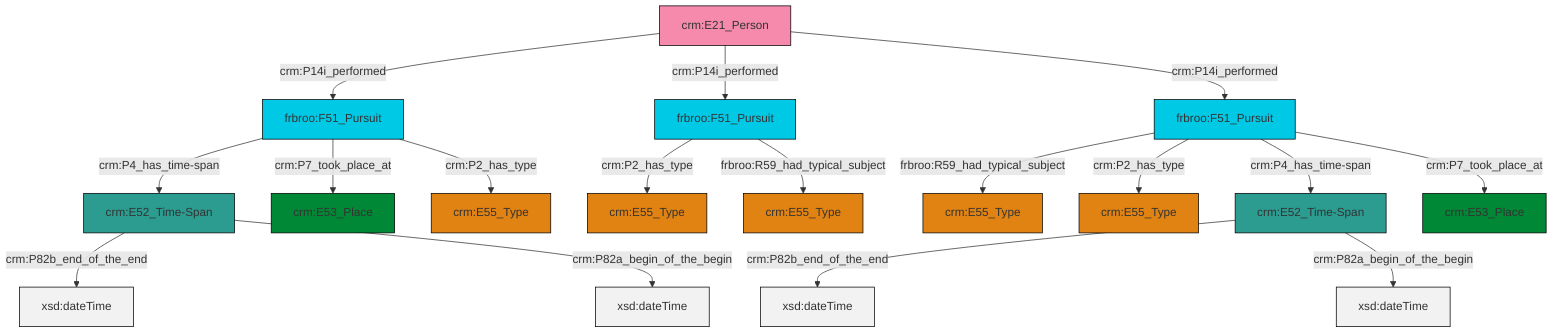 graph TD
classDef Literal fill:#f2f2f2,stroke:#000000;
classDef CRM_Entity fill:#FFFFFF,stroke:#000000;
classDef Temporal_Entity fill:#00C9E6, stroke:#000000;
classDef Type fill:#E18312, stroke:#000000;
classDef Time-Span fill:#2C9C91, stroke:#000000;
classDef Appellation fill:#FFEB7F, stroke:#000000;
classDef Place fill:#008836, stroke:#000000;
classDef Persistent_Item fill:#B266B2, stroke:#000000;
classDef Conceptual_Object fill:#FFD700, stroke:#000000;
classDef Physical_Thing fill:#D2B48C, stroke:#000000;
classDef Actor fill:#f58aad, stroke:#000000;
classDef PC_Classes fill:#4ce600, stroke:#000000;
classDef Multi fill:#cccccc,stroke:#000000;

6["frbroo:F51_Pursuit"]:::Temporal_Entity -->|crm:P4_has_time-span| 4["crm:E52_Time-Span"]:::Time-Span
4["crm:E52_Time-Span"]:::Time-Span -->|crm:P82b_end_of_the_end| 7[xsd:dateTime]:::Literal
2["crm:E52_Time-Span"]:::Time-Span -->|crm:P82b_end_of_the_end| 8[xsd:dateTime]:::Literal
6["frbroo:F51_Pursuit"]:::Temporal_Entity -->|crm:P7_took_place_at| 13["crm:E53_Place"]:::Place
17["frbroo:F51_Pursuit"]:::Temporal_Entity -->|frbroo:R59_had_typical_subject| 18["crm:E55_Type"]:::Type
6["frbroo:F51_Pursuit"]:::Temporal_Entity -->|crm:P2_has_type| 19["crm:E55_Type"]:::Type
22["crm:E21_Person"]:::Actor -->|crm:P14i_performed| 6["frbroo:F51_Pursuit"]:::Temporal_Entity
17["frbroo:F51_Pursuit"]:::Temporal_Entity -->|crm:P2_has_type| 11["crm:E55_Type"]:::Type
17["frbroo:F51_Pursuit"]:::Temporal_Entity -->|crm:P4_has_time-span| 2["crm:E52_Time-Span"]:::Time-Span
4["crm:E52_Time-Span"]:::Time-Span -->|crm:P82a_begin_of_the_begin| 27[xsd:dateTime]:::Literal
0["frbroo:F51_Pursuit"]:::Temporal_Entity -->|crm:P2_has_type| 15["crm:E55_Type"]:::Type
22["crm:E21_Person"]:::Actor -->|crm:P14i_performed| 0["frbroo:F51_Pursuit"]:::Temporal_Entity
17["frbroo:F51_Pursuit"]:::Temporal_Entity -->|crm:P7_took_place_at| 9["crm:E53_Place"]:::Place
2["crm:E52_Time-Span"]:::Time-Span -->|crm:P82a_begin_of_the_begin| 31[xsd:dateTime]:::Literal
0["frbroo:F51_Pursuit"]:::Temporal_Entity -->|frbroo:R59_had_typical_subject| 20["crm:E55_Type"]:::Type
22["crm:E21_Person"]:::Actor -->|crm:P14i_performed| 17["frbroo:F51_Pursuit"]:::Temporal_Entity